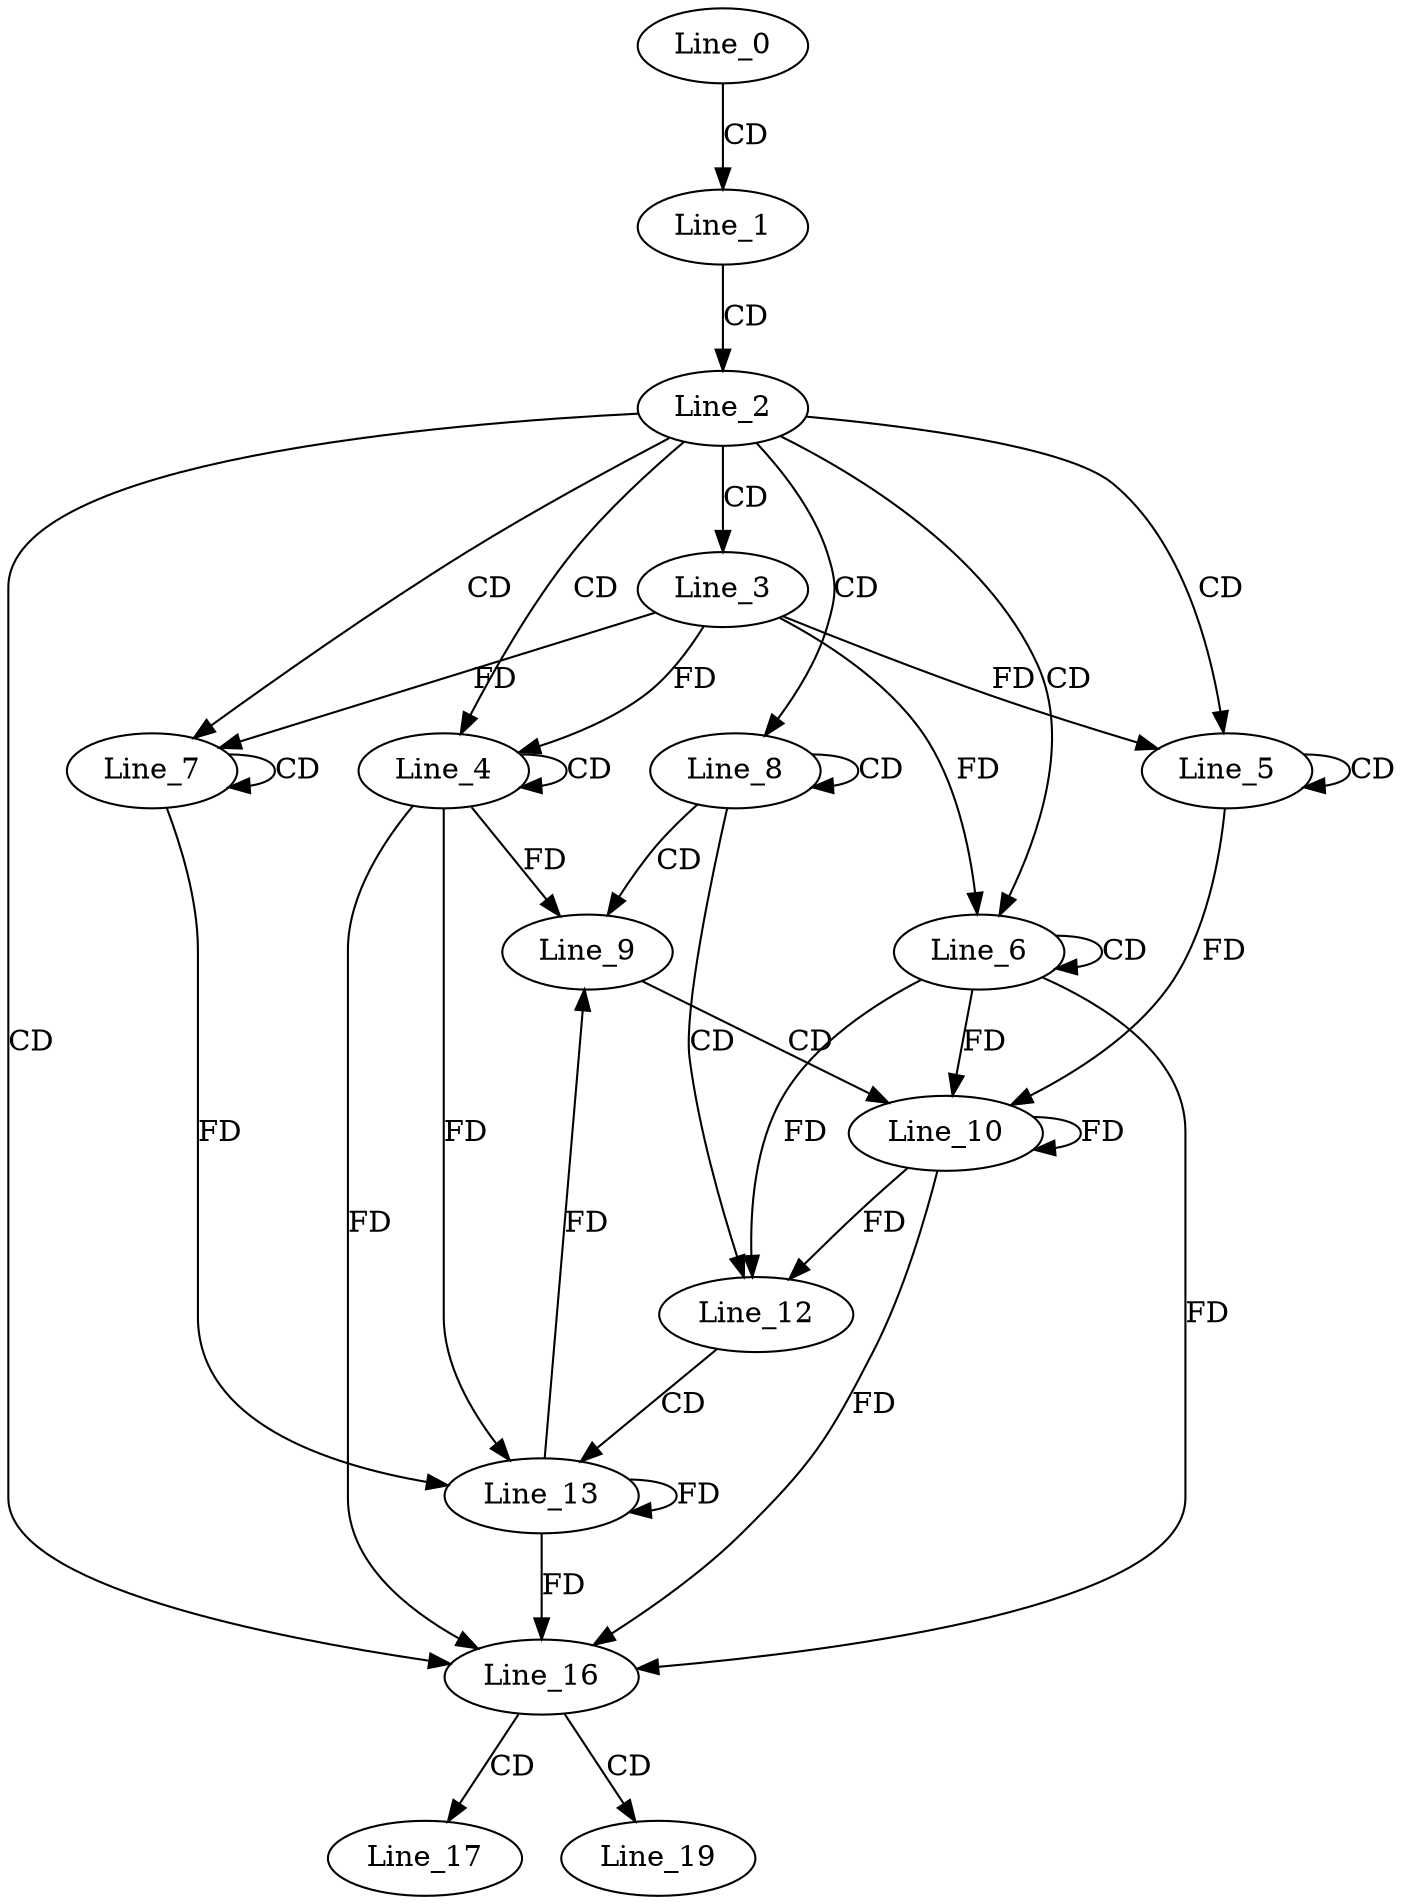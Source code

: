 digraph G {
  Line_0;
  Line_1;
  Line_2;
  Line_3;
  Line_4;
  Line_4;
  Line_5;
  Line_5;
  Line_6;
  Line_6;
  Line_7;
  Line_7;
  Line_8;
  Line_9;
  Line_10;
  Line_12;
  Line_13;
  Line_16;
  Line_17;
  Line_19;
  Line_0 -> Line_1 [ label="CD" ];
  Line_1 -> Line_2 [ label="CD" ];
  Line_2 -> Line_3 [ label="CD" ];
  Line_2 -> Line_4 [ label="CD" ];
  Line_4 -> Line_4 [ label="CD" ];
  Line_3 -> Line_4 [ label="FD" ];
  Line_2 -> Line_5 [ label="CD" ];
  Line_5 -> Line_5 [ label="CD" ];
  Line_3 -> Line_5 [ label="FD" ];
  Line_2 -> Line_6 [ label="CD" ];
  Line_6 -> Line_6 [ label="CD" ];
  Line_3 -> Line_6 [ label="FD" ];
  Line_2 -> Line_7 [ label="CD" ];
  Line_7 -> Line_7 [ label="CD" ];
  Line_3 -> Line_7 [ label="FD" ];
  Line_2 -> Line_8 [ label="CD" ];
  Line_8 -> Line_8 [ label="CD" ];
  Line_8 -> Line_9 [ label="CD" ];
  Line_4 -> Line_9 [ label="FD" ];
  Line_9 -> Line_10 [ label="CD" ];
  Line_10 -> Line_10 [ label="FD" ];
  Line_6 -> Line_10 [ label="FD" ];
  Line_5 -> Line_10 [ label="FD" ];
  Line_8 -> Line_12 [ label="CD" ];
  Line_10 -> Line_12 [ label="FD" ];
  Line_6 -> Line_12 [ label="FD" ];
  Line_12 -> Line_13 [ label="CD" ];
  Line_13 -> Line_13 [ label="FD" ];
  Line_4 -> Line_13 [ label="FD" ];
  Line_7 -> Line_13 [ label="FD" ];
  Line_2 -> Line_16 [ label="CD" ];
  Line_13 -> Line_16 [ label="FD" ];
  Line_4 -> Line_16 [ label="FD" ];
  Line_10 -> Line_16 [ label="FD" ];
  Line_6 -> Line_16 [ label="FD" ];
  Line_16 -> Line_17 [ label="CD" ];
  Line_16 -> Line_19 [ label="CD" ];
  Line_13 -> Line_9 [ label="FD" ];
}
